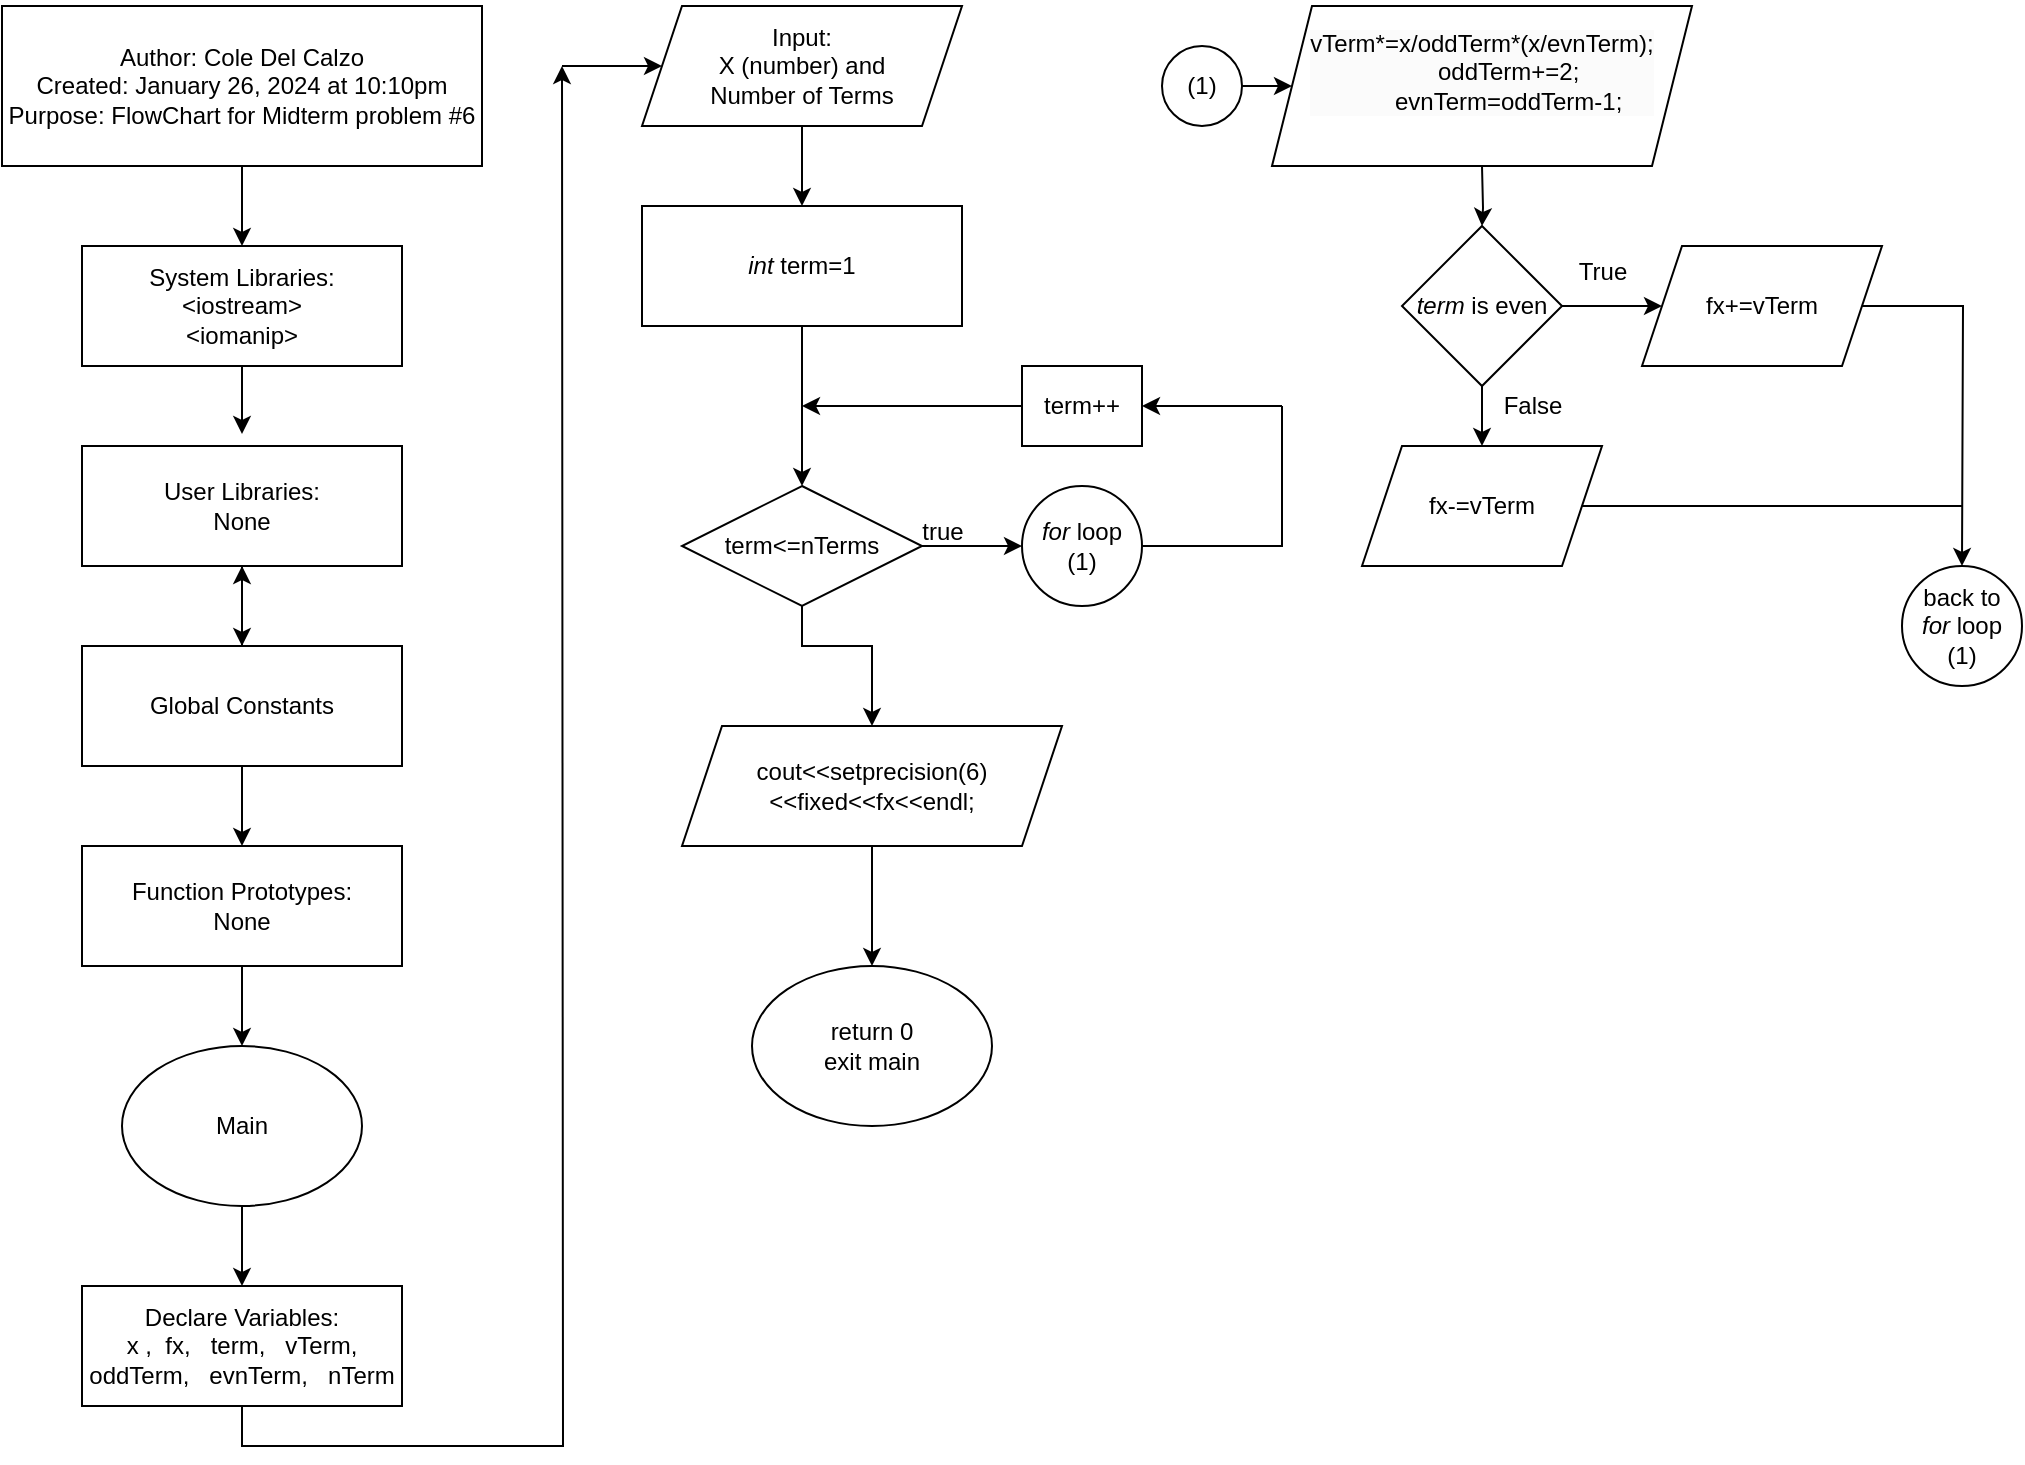 <mxfile version="23.0.2" type="device">
  <diagram name="Page-1" id="ImrZAZKiiQAccQxuxF9g">
    <mxGraphModel dx="995" dy="732" grid="1" gridSize="10" guides="1" tooltips="1" connect="1" arrows="1" fold="1" page="1" pageScale="1" pageWidth="1100" pageHeight="850" math="0" shadow="0">
      <root>
        <mxCell id="0" />
        <mxCell id="1" parent="0" />
        <mxCell id="keRLOXtC8trLafQPxvoi-6" style="edgeStyle=orthogonalEdgeStyle;rounded=0;orthogonalLoop=1;jettySize=auto;html=1;exitX=0.5;exitY=1;exitDx=0;exitDy=0;entryX=0.5;entryY=0;entryDx=0;entryDy=0;" parent="1" source="keRLOXtC8trLafQPxvoi-1" target="keRLOXtC8trLafQPxvoi-2" edge="1">
          <mxGeometry relative="1" as="geometry" />
        </mxCell>
        <mxCell id="keRLOXtC8trLafQPxvoi-1" value="Author: Cole Del Calzo&lt;br&gt;Created: January 26, 2024 at 10:10pm&lt;br&gt;Purpose: FlowChart for Midterm problem #6" style="rounded=0;whiteSpace=wrap;html=1;" parent="1" vertex="1">
          <mxGeometry x="40" y="40" width="240" height="80" as="geometry" />
        </mxCell>
        <mxCell id="keRLOXtC8trLafQPxvoi-2" value="System Libraries:&lt;br&gt;&amp;lt;iostream&amp;gt;&lt;br&gt;&amp;lt;iomanip&amp;gt;" style="rounded=0;whiteSpace=wrap;html=1;" parent="1" vertex="1">
          <mxGeometry x="80" y="160" width="160" height="60" as="geometry" />
        </mxCell>
        <mxCell id="keRLOXtC8trLafQPxvoi-10" style="edgeStyle=orthogonalEdgeStyle;rounded=0;orthogonalLoop=1;jettySize=auto;html=1;exitX=0.5;exitY=1;exitDx=0;exitDy=0;entryX=0.5;entryY=0;entryDx=0;entryDy=0;" parent="1" source="keRLOXtC8trLafQPxvoi-3" target="keRLOXtC8trLafQPxvoi-8" edge="1">
          <mxGeometry relative="1" as="geometry" />
        </mxCell>
        <mxCell id="keRLOXtC8trLafQPxvoi-3" value="User Libraries:&lt;br&gt;None" style="rounded=0;whiteSpace=wrap;html=1;" parent="1" vertex="1">
          <mxGeometry x="80" y="260" width="160" height="60" as="geometry" />
        </mxCell>
        <mxCell id="keRLOXtC8trLafQPxvoi-7" style="edgeStyle=orthogonalEdgeStyle;rounded=0;orthogonalLoop=1;jettySize=auto;html=1;exitX=0.5;exitY=1;exitDx=0;exitDy=0;entryX=0.5;entryY=-0.1;entryDx=0;entryDy=0;entryPerimeter=0;" parent="1" source="keRLOXtC8trLafQPxvoi-2" target="keRLOXtC8trLafQPxvoi-3" edge="1">
          <mxGeometry relative="1" as="geometry" />
        </mxCell>
        <mxCell id="keRLOXtC8trLafQPxvoi-11" style="edgeStyle=orthogonalEdgeStyle;rounded=0;orthogonalLoop=1;jettySize=auto;html=1;exitX=0.5;exitY=0;exitDx=0;exitDy=0;entryX=0.5;entryY=1;entryDx=0;entryDy=0;" parent="1" source="keRLOXtC8trLafQPxvoi-8" target="keRLOXtC8trLafQPxvoi-3" edge="1">
          <mxGeometry relative="1" as="geometry" />
        </mxCell>
        <mxCell id="keRLOXtC8trLafQPxvoi-12" style="edgeStyle=orthogonalEdgeStyle;rounded=0;orthogonalLoop=1;jettySize=auto;html=1;exitX=0.5;exitY=1;exitDx=0;exitDy=0;entryX=0.5;entryY=0;entryDx=0;entryDy=0;" parent="1" source="keRLOXtC8trLafQPxvoi-8" target="keRLOXtC8trLafQPxvoi-9" edge="1">
          <mxGeometry relative="1" as="geometry" />
        </mxCell>
        <mxCell id="keRLOXtC8trLafQPxvoi-8" value="Global Constants" style="rounded=0;whiteSpace=wrap;html=1;" parent="1" vertex="1">
          <mxGeometry x="80" y="360" width="160" height="60" as="geometry" />
        </mxCell>
        <mxCell id="keRLOXtC8trLafQPxvoi-13" style="edgeStyle=orthogonalEdgeStyle;rounded=0;orthogonalLoop=1;jettySize=auto;html=1;exitX=0.5;exitY=1;exitDx=0;exitDy=0;" parent="1" source="keRLOXtC8trLafQPxvoi-9" edge="1">
          <mxGeometry relative="1" as="geometry">
            <mxPoint x="160" y="560" as="targetPoint" />
          </mxGeometry>
        </mxCell>
        <mxCell id="keRLOXtC8trLafQPxvoi-9" value="Function Prototypes:&lt;br&gt;None" style="rounded=0;whiteSpace=wrap;html=1;" parent="1" vertex="1">
          <mxGeometry x="80" y="460" width="160" height="60" as="geometry" />
        </mxCell>
        <mxCell id="keRLOXtC8trLafQPxvoi-16" style="edgeStyle=orthogonalEdgeStyle;rounded=0;orthogonalLoop=1;jettySize=auto;html=1;exitX=0.5;exitY=1;exitDx=0;exitDy=0;" parent="1" source="keRLOXtC8trLafQPxvoi-15" target="keRLOXtC8trLafQPxvoi-17" edge="1">
          <mxGeometry relative="1" as="geometry">
            <mxPoint x="160" y="680" as="targetPoint" />
          </mxGeometry>
        </mxCell>
        <mxCell id="keRLOXtC8trLafQPxvoi-15" value="Main" style="ellipse;whiteSpace=wrap;html=1;" parent="1" vertex="1">
          <mxGeometry x="100" y="560" width="120" height="80" as="geometry" />
        </mxCell>
        <mxCell id="keRLOXtC8trLafQPxvoi-18" style="edgeStyle=orthogonalEdgeStyle;rounded=0;orthogonalLoop=1;jettySize=auto;html=1;exitX=0.5;exitY=1;exitDx=0;exitDy=0;" parent="1" source="keRLOXtC8trLafQPxvoi-17" edge="1">
          <mxGeometry relative="1" as="geometry">
            <mxPoint x="320" y="70" as="targetPoint" />
          </mxGeometry>
        </mxCell>
        <mxCell id="keRLOXtC8trLafQPxvoi-17" value="Declare Variables:&lt;br&gt;x ,&amp;nbsp; fx,&amp;nbsp; &amp;nbsp;term,&amp;nbsp; &amp;nbsp;vTerm,&lt;br&gt;oddTerm,&amp;nbsp; &amp;nbsp;evnTerm,&amp;nbsp; &amp;nbsp;nTerm" style="rounded=0;whiteSpace=wrap;html=1;" parent="1" vertex="1">
          <mxGeometry x="80" y="680" width="160" height="60" as="geometry" />
        </mxCell>
        <mxCell id="keRLOXtC8trLafQPxvoi-23" style="edgeStyle=orthogonalEdgeStyle;rounded=0;orthogonalLoop=1;jettySize=auto;html=1;exitX=0.5;exitY=1;exitDx=0;exitDy=0;entryX=0.5;entryY=0;entryDx=0;entryDy=0;" parent="1" source="keRLOXtC8trLafQPxvoi-19" target="keRLOXtC8trLafQPxvoi-22" edge="1">
          <mxGeometry relative="1" as="geometry" />
        </mxCell>
        <mxCell id="keRLOXtC8trLafQPxvoi-19" value="Input:&lt;br&gt;X (number) and&lt;br&gt;Number of Terms" style="shape=parallelogram;perimeter=parallelogramPerimeter;whiteSpace=wrap;html=1;fixedSize=1;" parent="1" vertex="1">
          <mxGeometry x="360" y="40" width="160" height="60" as="geometry" />
        </mxCell>
        <mxCell id="keRLOXtC8trLafQPxvoi-20" value="" style="endArrow=classic;html=1;rounded=0;entryX=0;entryY=0.5;entryDx=0;entryDy=0;" parent="1" target="keRLOXtC8trLafQPxvoi-19" edge="1">
          <mxGeometry width="50" height="50" relative="1" as="geometry">
            <mxPoint x="320" y="70" as="sourcePoint" />
            <mxPoint x="360" y="80" as="targetPoint" />
          </mxGeometry>
        </mxCell>
        <mxCell id="keRLOXtC8trLafQPxvoi-29" value="" style="edgeStyle=orthogonalEdgeStyle;rounded=0;orthogonalLoop=1;jettySize=auto;html=1;" parent="1" source="keRLOXtC8trLafQPxvoi-22" target="keRLOXtC8trLafQPxvoi-28" edge="1">
          <mxGeometry relative="1" as="geometry" />
        </mxCell>
        <mxCell id="keRLOXtC8trLafQPxvoi-22" value="&lt;i&gt;int&lt;/i&gt;&amp;nbsp;term=1" style="rounded=0;whiteSpace=wrap;html=1;" parent="1" vertex="1">
          <mxGeometry x="360" y="140" width="160" height="60" as="geometry" />
        </mxCell>
        <mxCell id="keRLOXtC8trLafQPxvoi-28" value="term&amp;lt;=nTerms" style="rhombus;whiteSpace=wrap;html=1;" parent="1" vertex="1">
          <mxGeometry x="380" y="280" width="120" height="60" as="geometry" />
        </mxCell>
        <mxCell id="keRLOXtC8trLafQPxvoi-31" value="" style="endArrow=classic;html=1;rounded=0;entryX=0;entryY=0.5;entryDx=0;entryDy=0;exitX=1;exitY=0.5;exitDx=0;exitDy=0;" parent="1" source="keRLOXtC8trLafQPxvoi-28" edge="1">
          <mxGeometry width="50" height="50" relative="1" as="geometry">
            <mxPoint x="420" y="330" as="sourcePoint" />
            <mxPoint x="550" y="310" as="targetPoint" />
          </mxGeometry>
        </mxCell>
        <mxCell id="keRLOXtC8trLafQPxvoi-33" value="" style="endArrow=none;html=1;rounded=0;exitX=1;exitY=0.5;exitDx=0;exitDy=0;" parent="1" source="keRLOXtC8trLafQPxvoi-52" edge="1">
          <mxGeometry width="50" height="50" relative="1" as="geometry">
            <mxPoint x="650" y="310" as="sourcePoint" />
            <mxPoint x="680" y="240" as="targetPoint" />
            <Array as="points">
              <mxPoint x="680" y="310" />
            </Array>
          </mxGeometry>
        </mxCell>
        <mxCell id="keRLOXtC8trLafQPxvoi-34" value="" style="endArrow=classic;html=1;rounded=0;" parent="1" target="keRLOXtC8trLafQPxvoi-35" edge="1">
          <mxGeometry width="50" height="50" relative="1" as="geometry">
            <mxPoint x="680" y="240" as="sourcePoint" />
            <mxPoint x="600" y="240" as="targetPoint" />
          </mxGeometry>
        </mxCell>
        <mxCell id="keRLOXtC8trLafQPxvoi-35" value="term++" style="rounded=0;whiteSpace=wrap;html=1;" parent="1" vertex="1">
          <mxGeometry x="550" y="220" width="60" height="40" as="geometry" />
        </mxCell>
        <mxCell id="keRLOXtC8trLafQPxvoi-36" value="" style="endArrow=classic;html=1;rounded=0;exitX=0;exitY=0.5;exitDx=0;exitDy=0;" parent="1" source="keRLOXtC8trLafQPxvoi-35" edge="1">
          <mxGeometry width="50" height="50" relative="1" as="geometry">
            <mxPoint x="420" y="330" as="sourcePoint" />
            <mxPoint x="440" y="240" as="targetPoint" />
          </mxGeometry>
        </mxCell>
        <mxCell id="keRLOXtC8trLafQPxvoi-37" value="" style="endArrow=classic;html=1;rounded=0;exitX=0.5;exitY=1;exitDx=0;exitDy=0;entryX=0.5;entryY=0;entryDx=0;entryDy=0;" parent="1" source="keRLOXtC8trLafQPxvoi-28" target="keRLOXtC8trLafQPxvoi-56" edge="1">
          <mxGeometry width="50" height="50" relative="1" as="geometry">
            <mxPoint x="420" y="330" as="sourcePoint" />
            <mxPoint x="440" y="400" as="targetPoint" />
            <Array as="points">
              <mxPoint x="440" y="360" />
              <mxPoint x="475" y="360" />
            </Array>
          </mxGeometry>
        </mxCell>
        <mxCell id="keRLOXtC8trLafQPxvoi-60" value="" style="edgeStyle=orthogonalEdgeStyle;rounded=0;orthogonalLoop=1;jettySize=auto;html=1;" parent="1" source="keRLOXtC8trLafQPxvoi-38" target="keRLOXtC8trLafQPxvoi-59" edge="1">
          <mxGeometry relative="1" as="geometry" />
        </mxCell>
        <mxCell id="keRLOXtC8trLafQPxvoi-38" value="(1)" style="ellipse;whiteSpace=wrap;html=1;aspect=fixed;" parent="1" vertex="1">
          <mxGeometry x="620" y="60" width="40" height="40" as="geometry" />
        </mxCell>
        <mxCell id="keRLOXtC8trLafQPxvoi-42" value="" style="edgeStyle=orthogonalEdgeStyle;rounded=0;orthogonalLoop=1;jettySize=auto;html=1;" parent="1" target="keRLOXtC8trLafQPxvoi-41" edge="1">
          <mxGeometry relative="1" as="geometry">
            <mxPoint x="780" y="120" as="sourcePoint" />
          </mxGeometry>
        </mxCell>
        <mxCell id="keRLOXtC8trLafQPxvoi-44" value="" style="edgeStyle=orthogonalEdgeStyle;rounded=0;orthogonalLoop=1;jettySize=auto;html=1;" parent="1" source="keRLOXtC8trLafQPxvoi-41" target="keRLOXtC8trLafQPxvoi-43" edge="1">
          <mxGeometry relative="1" as="geometry" />
        </mxCell>
        <mxCell id="keRLOXtC8trLafQPxvoi-46" style="edgeStyle=orthogonalEdgeStyle;rounded=0;orthogonalLoop=1;jettySize=auto;html=1;exitX=1;exitY=0.5;exitDx=0;exitDy=0;entryX=0;entryY=0.5;entryDx=0;entryDy=0;" parent="1" source="keRLOXtC8trLafQPxvoi-41" target="keRLOXtC8trLafQPxvoi-45" edge="1">
          <mxGeometry relative="1" as="geometry" />
        </mxCell>
        <mxCell id="keRLOXtC8trLafQPxvoi-41" value="&lt;i&gt;term &lt;/i&gt;is even" style="rhombus;whiteSpace=wrap;html=1;" parent="1" vertex="1">
          <mxGeometry x="740" y="150" width="80" height="80" as="geometry" />
        </mxCell>
        <mxCell id="keRLOXtC8trLafQPxvoi-43" value="fx-=vTerm" style="shape=parallelogram;perimeter=parallelogramPerimeter;whiteSpace=wrap;html=1;fixedSize=1;" parent="1" vertex="1">
          <mxGeometry x="720" y="260" width="120" height="60" as="geometry" />
        </mxCell>
        <mxCell id="keRLOXtC8trLafQPxvoi-50" style="edgeStyle=orthogonalEdgeStyle;rounded=0;orthogonalLoop=1;jettySize=auto;html=1;exitX=1;exitY=0.5;exitDx=0;exitDy=0;" parent="1" source="keRLOXtC8trLafQPxvoi-45" edge="1">
          <mxGeometry relative="1" as="geometry">
            <mxPoint x="1020" y="320" as="targetPoint" />
          </mxGeometry>
        </mxCell>
        <mxCell id="keRLOXtC8trLafQPxvoi-45" value="fx+=vTerm" style="shape=parallelogram;perimeter=parallelogramPerimeter;whiteSpace=wrap;html=1;fixedSize=1;" parent="1" vertex="1">
          <mxGeometry x="860" y="160" width="120" height="60" as="geometry" />
        </mxCell>
        <mxCell id="keRLOXtC8trLafQPxvoi-47" value="False" style="text;html=1;align=center;verticalAlign=middle;resizable=0;points=[];autosize=1;strokeColor=none;fillColor=none;" parent="1" vertex="1">
          <mxGeometry x="780" y="225" width="50" height="30" as="geometry" />
        </mxCell>
        <mxCell id="keRLOXtC8trLafQPxvoi-48" value="True" style="text;html=1;align=center;verticalAlign=middle;resizable=0;points=[];autosize=1;strokeColor=none;fillColor=none;" parent="1" vertex="1">
          <mxGeometry x="815" y="158" width="50" height="30" as="geometry" />
        </mxCell>
        <mxCell id="keRLOXtC8trLafQPxvoi-51" value="" style="endArrow=none;html=1;rounded=0;" parent="1" edge="1">
          <mxGeometry width="50" height="50" relative="1" as="geometry">
            <mxPoint x="830" y="290" as="sourcePoint" />
            <mxPoint x="1020" y="290" as="targetPoint" />
          </mxGeometry>
        </mxCell>
        <mxCell id="keRLOXtC8trLafQPxvoi-52" value="&lt;i&gt;for&lt;/i&gt;&amp;nbsp;loop (1)" style="ellipse;whiteSpace=wrap;html=1;aspect=fixed;" parent="1" vertex="1">
          <mxGeometry x="550" y="280" width="60" height="60" as="geometry" />
        </mxCell>
        <mxCell id="keRLOXtC8trLafQPxvoi-54" value="true" style="text;html=1;align=center;verticalAlign=middle;resizable=0;points=[];autosize=1;strokeColor=none;fillColor=none;" parent="1" vertex="1">
          <mxGeometry x="490" y="288" width="40" height="30" as="geometry" />
        </mxCell>
        <mxCell id="keRLOXtC8trLafQPxvoi-55" value="back to&lt;br&gt;&lt;i&gt;for &lt;/i&gt;loop (1)" style="ellipse;whiteSpace=wrap;html=1;aspect=fixed;" parent="1" vertex="1">
          <mxGeometry x="990" y="320" width="60" height="60" as="geometry" />
        </mxCell>
        <mxCell id="keRLOXtC8trLafQPxvoi-58" value="" style="edgeStyle=orthogonalEdgeStyle;rounded=0;orthogonalLoop=1;jettySize=auto;html=1;" parent="1" source="keRLOXtC8trLafQPxvoi-56" target="keRLOXtC8trLafQPxvoi-57" edge="1">
          <mxGeometry relative="1" as="geometry" />
        </mxCell>
        <mxCell id="keRLOXtC8trLafQPxvoi-56" value="cout&amp;lt;&amp;lt;setprecision(6)&lt;br&gt;&amp;lt;&amp;lt;fixed&amp;lt;&amp;lt;fx&amp;lt;&amp;lt;endl;" style="shape=parallelogram;perimeter=parallelogramPerimeter;whiteSpace=wrap;html=1;fixedSize=1;" parent="1" vertex="1">
          <mxGeometry x="380" y="400" width="190" height="60" as="geometry" />
        </mxCell>
        <mxCell id="keRLOXtC8trLafQPxvoi-57" value="return 0&lt;br&gt;exit main" style="ellipse;whiteSpace=wrap;html=1;" parent="1" vertex="1">
          <mxGeometry x="415" y="520" width="120" height="80" as="geometry" />
        </mxCell>
        <mxCell id="keRLOXtC8trLafQPxvoi-59" value="&#xa;&lt;div style=&quot;border-color: var(--border-color); color: rgb(0, 0, 0); font-family: Helvetica; font-size: 12px; font-style: normal; font-variant-ligatures: normal; font-variant-caps: normal; font-weight: 400; letter-spacing: normal; orphans: 2; text-align: center; text-indent: 0px; text-transform: none; widows: 2; word-spacing: 0px; -webkit-text-stroke-width: 0px; background-color: rgb(251, 251, 251); text-decoration-thickness: initial; text-decoration-style: initial; text-decoration-color: initial;&quot;&gt;vTerm*=x/oddTerm*(x/evnTerm);&lt;/div&gt;&lt;div style=&quot;border-color: var(--border-color); color: rgb(0, 0, 0); font-family: Helvetica; font-size: 12px; font-style: normal; font-variant-ligatures: normal; font-variant-caps: normal; font-weight: 400; letter-spacing: normal; orphans: 2; text-align: center; text-indent: 0px; text-transform: none; widows: 2; word-spacing: 0px; -webkit-text-stroke-width: 0px; background-color: rgb(251, 251, 251); text-decoration-thickness: initial; text-decoration-style: initial; text-decoration-color: initial;&quot;&gt;&amp;nbsp; &amp;nbsp; &amp;nbsp; &amp;nbsp; oddTerm+=2;&lt;/div&gt;&lt;div style=&quot;border-color: var(--border-color); color: rgb(0, 0, 0); font-family: Helvetica; font-size: 12px; font-style: normal; font-variant-ligatures: normal; font-variant-caps: normal; font-weight: 400; letter-spacing: normal; orphans: 2; text-align: center; text-indent: 0px; text-transform: none; widows: 2; word-spacing: 0px; -webkit-text-stroke-width: 0px; background-color: rgb(251, 251, 251); text-decoration-thickness: initial; text-decoration-style: initial; text-decoration-color: initial;&quot;&gt;&amp;nbsp; &amp;nbsp; &amp;nbsp; &amp;nbsp; evnTerm=oddTerm-1;&lt;/div&gt;&#xa;&#xa;" style="shape=parallelogram;perimeter=parallelogramPerimeter;whiteSpace=wrap;html=1;fixedSize=1;" parent="1" vertex="1">
          <mxGeometry x="675" y="40" width="210" height="80" as="geometry" />
        </mxCell>
      </root>
    </mxGraphModel>
  </diagram>
</mxfile>
